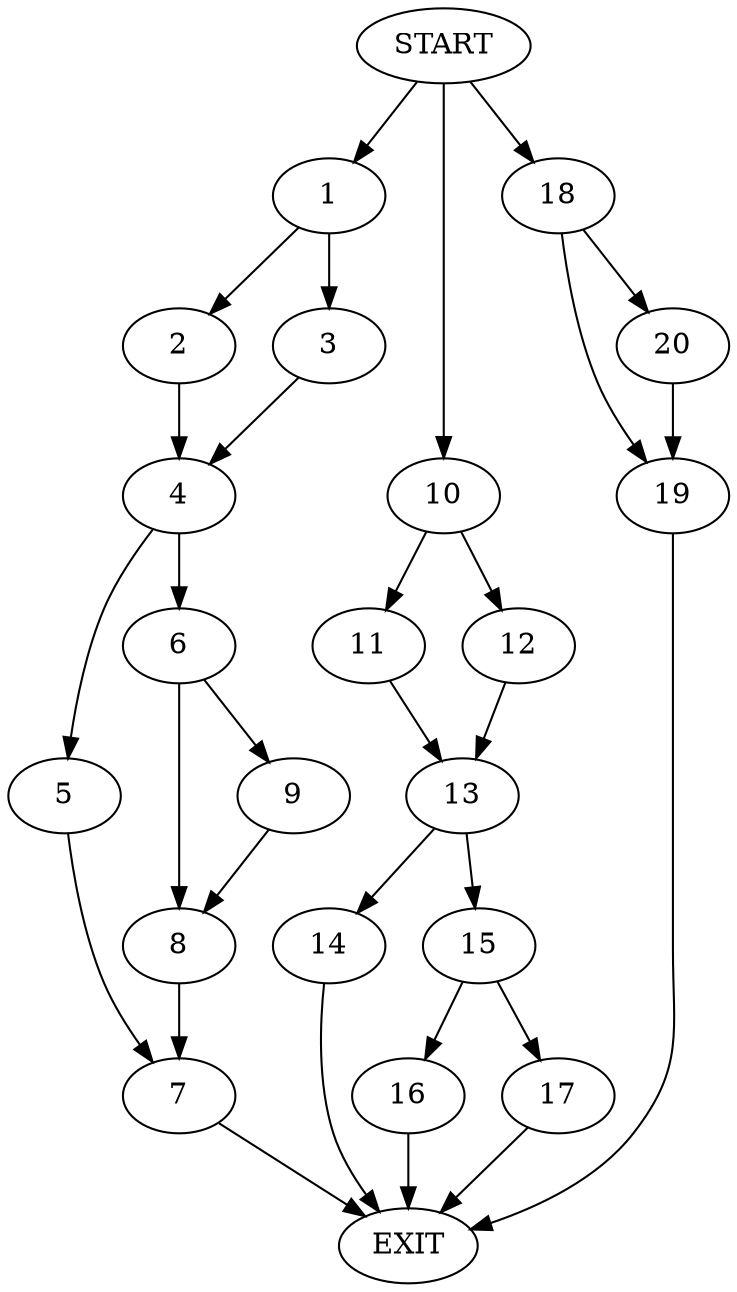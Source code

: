 digraph {
0 [label="START"]
21 [label="EXIT"]
0 -> 1
1 -> 2
1 -> 3
2 -> 4
3 -> 4
4 -> 5
4 -> 6
5 -> 7
6 -> 8
6 -> 9
8 -> 7
9 -> 8
0 -> 10
10 -> 11
10 -> 12
11 -> 13
12 -> 13
13 -> 14
13 -> 15
15 -> 16
15 -> 17
14 -> 21
17 -> 21
16 -> 21
0 -> 18
18 -> 19
18 -> 20
20 -> 19
19 -> 21
7 -> 21
}
